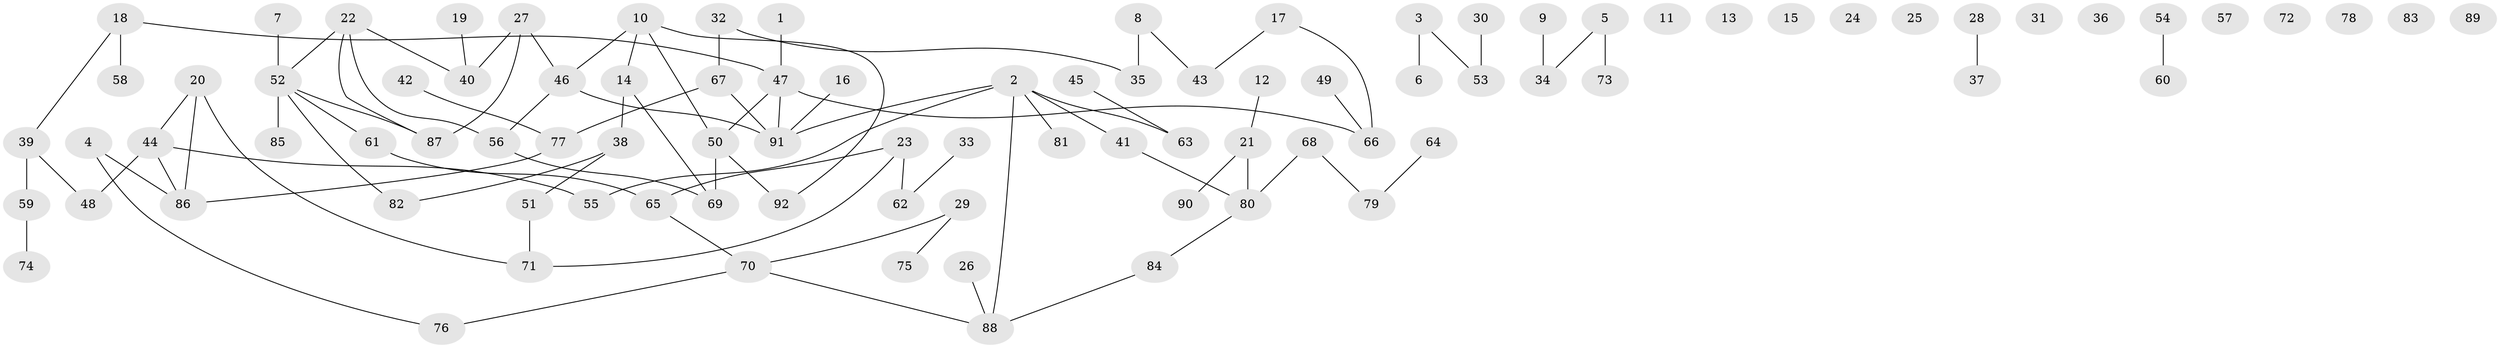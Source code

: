 // Generated by graph-tools (version 1.1) at 2025/39/03/09/25 04:39:33]
// undirected, 92 vertices, 92 edges
graph export_dot {
graph [start="1"]
  node [color=gray90,style=filled];
  1;
  2;
  3;
  4;
  5;
  6;
  7;
  8;
  9;
  10;
  11;
  12;
  13;
  14;
  15;
  16;
  17;
  18;
  19;
  20;
  21;
  22;
  23;
  24;
  25;
  26;
  27;
  28;
  29;
  30;
  31;
  32;
  33;
  34;
  35;
  36;
  37;
  38;
  39;
  40;
  41;
  42;
  43;
  44;
  45;
  46;
  47;
  48;
  49;
  50;
  51;
  52;
  53;
  54;
  55;
  56;
  57;
  58;
  59;
  60;
  61;
  62;
  63;
  64;
  65;
  66;
  67;
  68;
  69;
  70;
  71;
  72;
  73;
  74;
  75;
  76;
  77;
  78;
  79;
  80;
  81;
  82;
  83;
  84;
  85;
  86;
  87;
  88;
  89;
  90;
  91;
  92;
  1 -- 47;
  2 -- 41;
  2 -- 55;
  2 -- 63;
  2 -- 81;
  2 -- 88;
  2 -- 91;
  3 -- 6;
  3 -- 53;
  4 -- 76;
  4 -- 86;
  5 -- 34;
  5 -- 73;
  7 -- 52;
  8 -- 35;
  8 -- 43;
  9 -- 34;
  10 -- 14;
  10 -- 46;
  10 -- 50;
  10 -- 92;
  12 -- 21;
  14 -- 38;
  14 -- 69;
  16 -- 91;
  17 -- 43;
  17 -- 66;
  18 -- 39;
  18 -- 47;
  18 -- 58;
  19 -- 40;
  20 -- 44;
  20 -- 71;
  20 -- 86;
  21 -- 80;
  21 -- 90;
  22 -- 40;
  22 -- 52;
  22 -- 56;
  22 -- 87;
  23 -- 62;
  23 -- 65;
  23 -- 71;
  26 -- 88;
  27 -- 40;
  27 -- 46;
  27 -- 87;
  28 -- 37;
  29 -- 70;
  29 -- 75;
  30 -- 53;
  32 -- 35;
  32 -- 67;
  33 -- 62;
  38 -- 51;
  38 -- 82;
  39 -- 48;
  39 -- 59;
  41 -- 80;
  42 -- 77;
  44 -- 48;
  44 -- 55;
  44 -- 86;
  45 -- 63;
  46 -- 56;
  46 -- 91;
  47 -- 50;
  47 -- 66;
  47 -- 91;
  49 -- 66;
  50 -- 69;
  50 -- 92;
  51 -- 71;
  52 -- 61;
  52 -- 82;
  52 -- 85;
  52 -- 87;
  54 -- 60;
  56 -- 69;
  59 -- 74;
  61 -- 65;
  64 -- 79;
  65 -- 70;
  67 -- 77;
  67 -- 91;
  68 -- 79;
  68 -- 80;
  70 -- 76;
  70 -- 88;
  77 -- 86;
  80 -- 84;
  84 -- 88;
}
